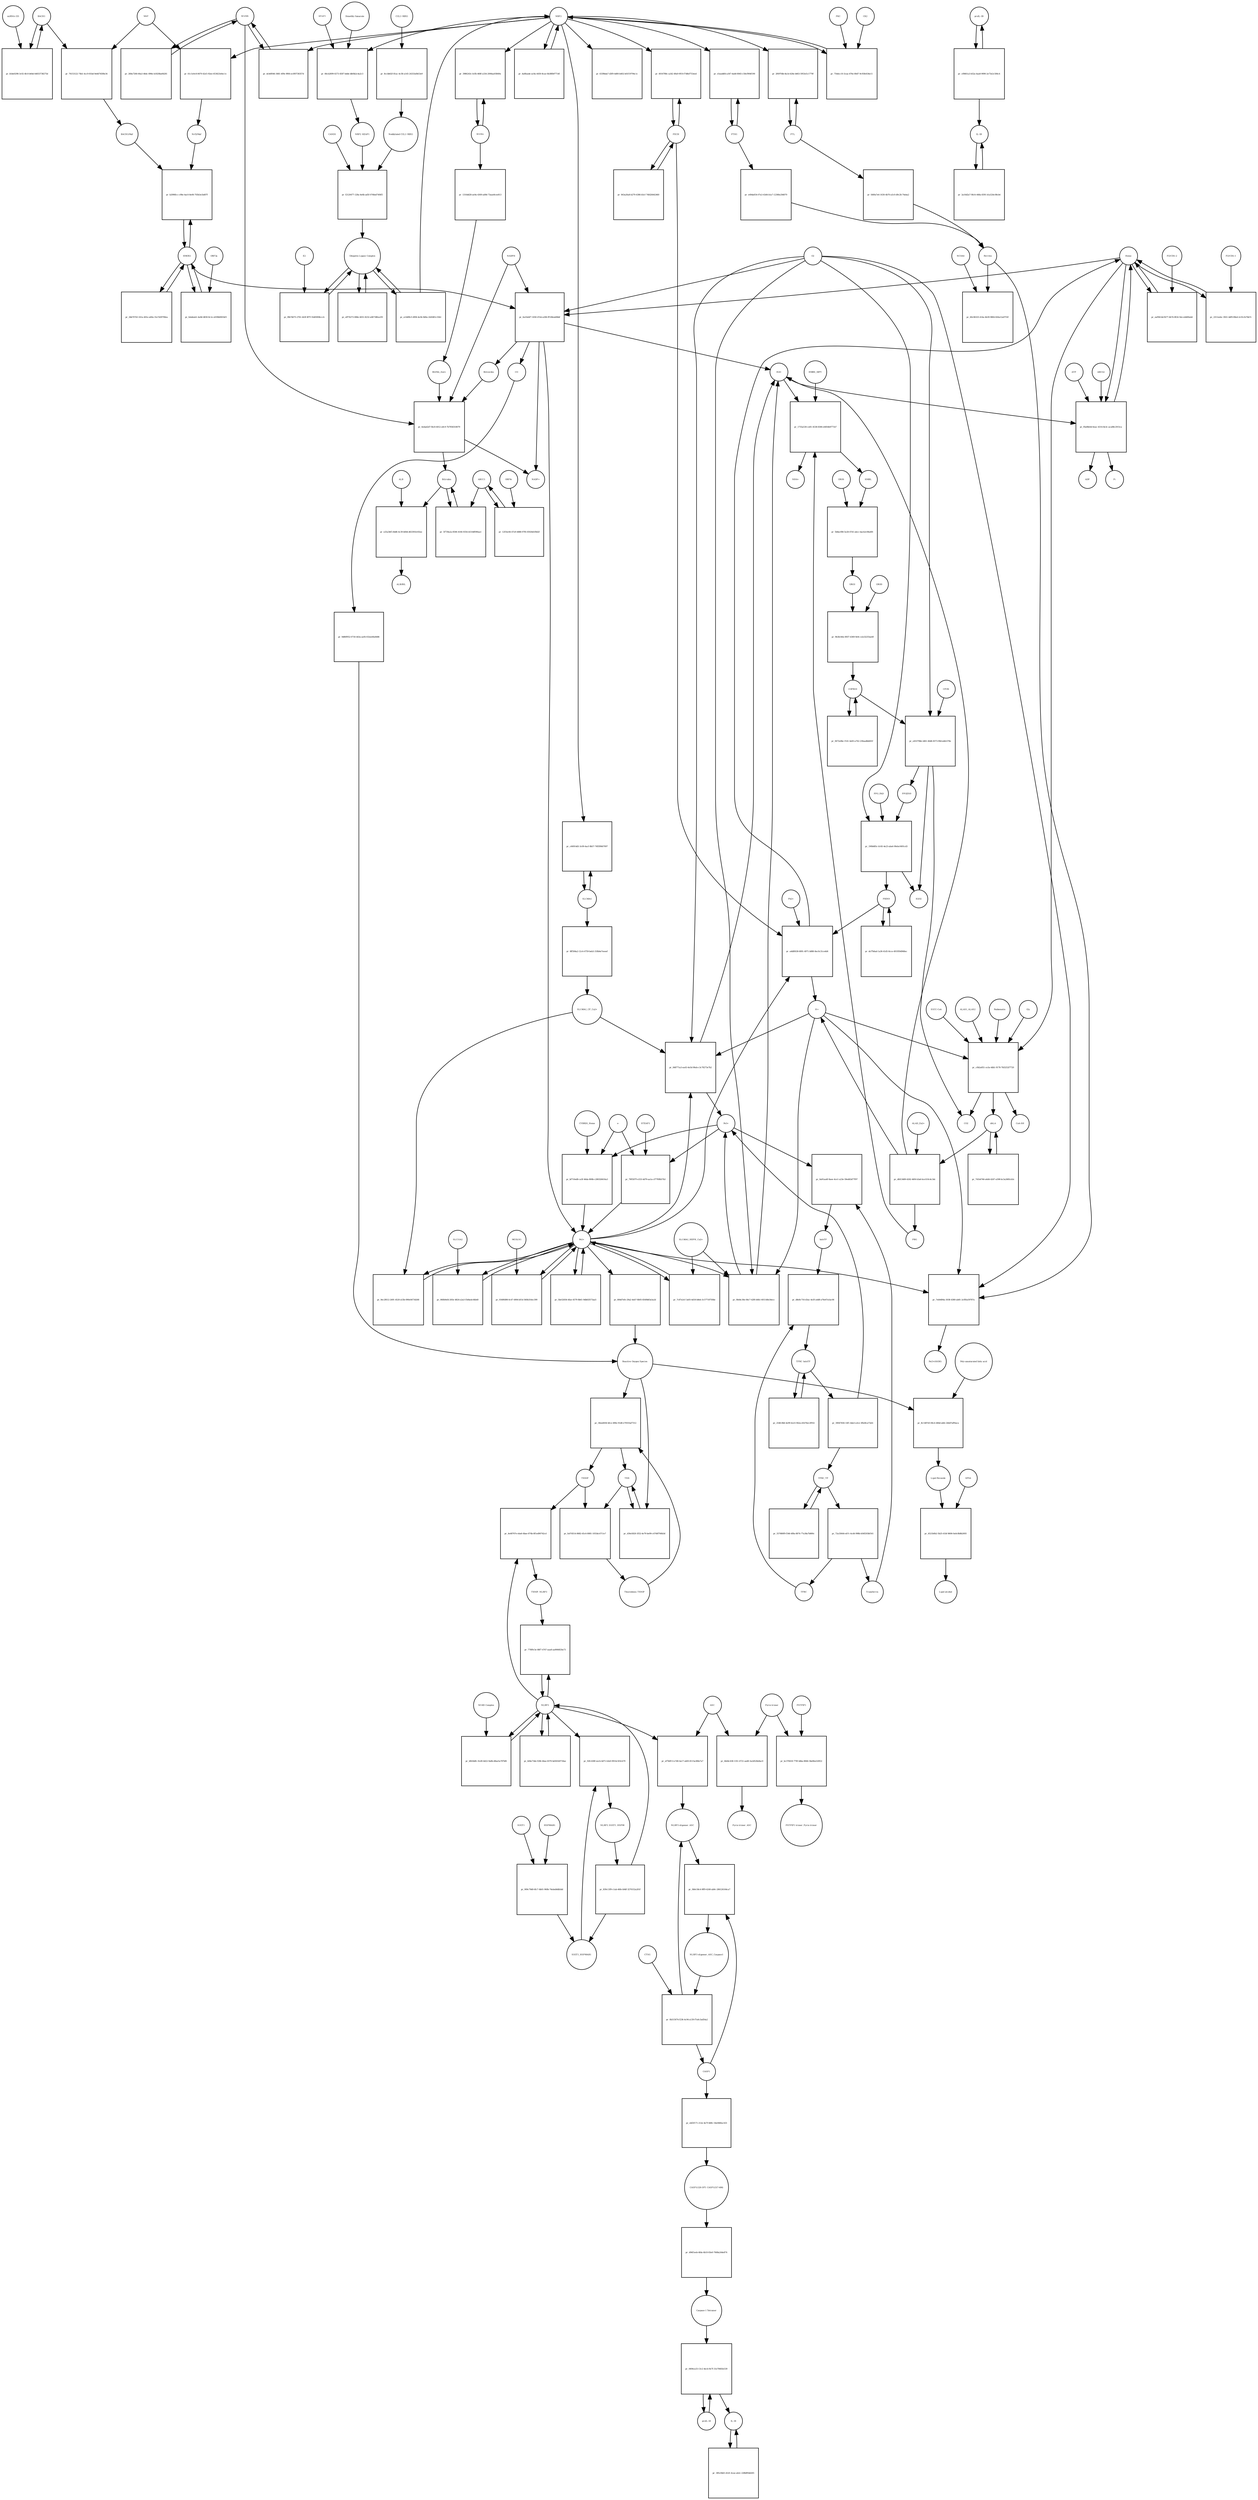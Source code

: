 strict digraph  {
Heme [annotation="urn_miriam_obo.chebi_CHEBI%3A30413", bipartite=0, cls="simple chemical", fontsize=4, label=Heme, shape=circle];
"pr_6a10ebf7-1650-47eb-a206-ff538eab9bbf" [annotation="", bipartite=1, cls=process, fontsize=4, label="pr_6a10ebf7-1650-47eb-a206-ff538eab9bbf", shape=square];
Biliverdin [annotation="urn_miriam_obo.chebi_CHEBI%3A17033", bipartite=0, cls="simple chemical", fontsize=4, label=Biliverdin, shape=circle];
HMOX1 [annotation="", bipartite=0, cls=macromolecule, fontsize=4, label=HMOX1, shape=circle];
O2 [annotation="urn_miriam_obo.chebi_CHEBI%3A15379", bipartite=0, cls="simple chemical", fontsize=4, label=O2, shape=circle];
NADPH [annotation="urn_miriam_obo.chebi_CHEBI%3A16474", bipartite=0, cls="simple chemical", fontsize=4, label=NADPH, shape=circle];
H2O [annotation="urn_miriam_obo.chebi_CHEBI%3A15377", bipartite=0, cls="simple chemical", fontsize=4, label=H2O, shape=circle];
"Fe2+" [annotation="urn_miriam_obo.chebi_CHEBI%3A29033", bipartite=0, cls="simple chemical", fontsize=4, label="Fe2+", shape=circle];
"NADP+" [annotation="urn_miriam_obo.chebi_CHEBI%3A18009", bipartite=0, cls="simple chemical", fontsize=4, label="NADP+", shape=circle];
CO [annotation="urn_miriam_obo.chebi_CHEBI%3A17245", bipartite=0, cls="simple chemical", fontsize=4, label=CO, shape=circle];
"pr_eaf9414d-fb77-4b74-8f24-54cce6d00a4d" [annotation="", bipartite=1, cls=process, fontsize=4, label="pr_eaf9414d-fb77-4b74-8f24-54cce6d00a4d", shape=square];
"FLVCR1-2" [annotation=urn_miriam_uniprot_Q9Y5Y0, bipartite=0, cls=macromolecule, fontsize=4, label="FLVCR1-2", shape=circle];
"pr_6edad2d7-fbc8-4012-a9c9-7b7958318079" [annotation="", bipartite=1, cls=process, fontsize=4, label="pr_6edad2d7-fbc8-4012-a9c9-7b7958318079", shape=square];
Bilirubin [annotation="urn_miriam_obo.chebi_CHEBI%3A16990", bipartite=0, cls="simple chemical", fontsize=4, label=Bilirubin, shape=circle];
BLVRB [annotation=urn_miriam_uniprot_P30043, bipartite=0, cls=macromolecule, fontsize=4, label=BLVRB, shape=circle];
"BLVRA_Zn2+" [annotation="urn_miriam_obo.chebi_CHEBI%3A29805|urn_miriam_uniprot_P53004", bipartite=0, cls=complex, fontsize=4, label="BLVRA_Zn2+", shape=circle];
"pr_5f739a2a-8506-4166-9354-b510df090aa1" [annotation="", bipartite=1, cls=process, fontsize=4, label="pr_5f739a2a-8506-4166-9354-b510df090aa1", shape=square];
ABCC1 [annotation="", bipartite=0, cls=macromolecule, fontsize=4, label=ABCC1, shape=circle];
"pr_e25a3bf5-8dd6-4c39-b60d-d63391b165ee" [annotation="", bipartite=1, cls=process, fontsize=4, label="pr_e25a3bf5-8dd6-4c39-b60d-d63391b165ee", shape=square];
ALB [annotation=urn_miriam_uniprot_P02768, bipartite=0, cls=macromolecule, fontsize=4, label=ALB, shape=circle];
"ALB/BIL" [annotation="urn_miriam_uniprot_P02768|urn_miriam_obo.chebi_CHEBI%3A16990", bipartite=0, cls=complex, fontsize=4, label="ALB/BIL", shape=circle];
NRF2 [annotation="", bipartite=0, cls=macromolecule, fontsize=4, label=NRF2, shape=circle];
"pr_61c1e0c8-8470-42e5-92ee-653623e6ec1c" [annotation="", bipartite=1, cls=process, fontsize=4, label="pr_61c1e0c8-8470-42e5-92ee-653623e6ec1c", shape=square];
MAF [annotation=urn_miriam_uniprot_O75444, bipartite=0, cls=macromolecule, fontsize=4, label=MAF, shape=circle];
"Nrf2/Maf" [annotation="", bipartite=0, cls=complex, fontsize=4, label="Nrf2/Maf", shape=circle];
"pr_76153122-74b1-4cc9-81bd-9e8d745f8e34" [annotation="", bipartite=1, cls=process, fontsize=4, label="pr_76153122-74b1-4cc9-81bd-9e8d745f8e34", shape=square];
BACH1 [annotation=urn_miriam_uniprot_O14867, bipartite=0, cls=macromolecule, fontsize=4, label=BACH1, shape=circle];
"BACH1/Maf" [annotation="", bipartite=0, cls=complex, fontsize=4, label="BACH1/Maf", shape=circle];
"pr_b5de0298-3c02-4fc0-b64d-0d033738275d" [annotation="", bipartite=1, cls=process, fontsize=4, label="pr_b5de0298-3c02-4fc0-b64d-0d033738275d", shape=square];
"miRNA-155" [annotation=urn_miriam_ncbigene_406947, bipartite=0, cls="nucleic acid feature", fontsize=4, label="miRNA-155", shape=circle];
"pr_b2096fcc-c98e-4ac0-8e06-703b3e1bd07f" [annotation="", bipartite=1, cls=process, fontsize=4, label="pr_b2096fcc-c98e-4ac0-8e06-703b3e1bd07f", shape=square];
PRIN9 [annotation="urn_miriam_obo.chebi_CHEBI%3A15430", bipartite=0, cls="simple chemical", fontsize=4, label=PRIN9, shape=circle];
"pr_a4d8f438-6891-4971-b880-8ec0c31ce4d4" [annotation="", bipartite=1, cls=process, fontsize=4, label="pr_a4d8f438-6891-4971-b880-8ec0c31ce4d4", shape=square];
FECH [annotation=urn_miriam_uniprot_P22830, bipartite=0, cls=macromolecule, fontsize=4, label=FECH, shape=circle];
"Pb2+" [annotation="urn_miriam_obo.chebi_CHEBI%3A27889", bipartite=0, cls="simple chemical", fontsize=4, label="Pb2+", shape=circle];
"H+" [annotation="urn_miriam_obo.chebi_CHEBI%3A15378", bipartite=0, cls="simple chemical", fontsize=4, label="H+", shape=circle];
"SUCC-CoA" [annotation="urn_miriam_obo.chebi_CHEBI%3A57292", bipartite=0, cls="simple chemical", fontsize=4, label="SUCC-CoA", shape=circle];
"pr_c0b2a851-ce3a-4db1-9178-7fd3252f7720" [annotation="", bipartite=1, cls=process, fontsize=4, label="pr_c0b2a851-ce3a-4db1-9178-7fd3252f7720", shape=square];
dALA [annotation="urn_miriam_obo.chebi_CHEBI%3A356416", bipartite=0, cls="simple chemical", fontsize=4, label=dALA, shape=circle];
ALAS1_ALAS2 [annotation="urn_miriam_uniprot_P13196|urn_miriam_uniprot_P22557", bipartite=0, cls=complex, fontsize=4, label=ALAS1_ALAS2, shape=circle];
Panhematin [annotation="urn_miriam_obo.chebi_CHEBI%3A50385", bipartite=0, cls="simple chemical", fontsize=4, label=Panhematin, shape=circle];
Gly [annotation="urn_miriam_obo.chebi_CHEBI%3A57305", bipartite=0, cls="simple chemical", fontsize=4, label=Gly, shape=circle];
"CoA-SH" [annotation="urn_miriam_obo.chebi_CHEBI%3A15346", bipartite=0, cls="simple chemical", fontsize=4, label="CoA-SH", shape=circle];
CO2 [annotation="urn_miriam_obo.chebi_CHEBI%3A16526", bipartite=0, cls="simple chemical", fontsize=4, label=CO2, shape=circle];
"pr_66cb2699-0273-4587-bdde-dbf4b2c4a2c3" [annotation="", bipartite=1, cls=process, fontsize=4, label="pr_66cb2699-0273-4587-bdde-dbf4b2c4a2c3", shape=square];
KEAP1 [annotation=urn_miriam_uniprot_Q14145, bipartite=0, cls=macromolecule, fontsize=4, label=KEAP1, shape=circle];
NRF2_KEAP1 [annotation="urn_miriam_uniprot_Q14145|urn_miriam_uniprot_Q16236", bipartite=0, cls=complex, fontsize=4, label=NRF2_KEAP1, shape=circle];
"Dimethly fumarate" [annotation="urn_miriam_obo.chebi_CHEBI%3A76004", bipartite=0, cls="simple chemical", fontsize=4, label="Dimethly fumarate", shape=circle];
"Ubiquitin Ligase Complex" [annotation="urn_miriam_uniprot_Q14145|urn_miriam_uniprot_Q15843|urn_miriam_uniprot_Q13618|urn_miriam_uniprot_P62877|urn_miriam_uniprot_Q16236|urn_miriam_uniprot_P0CG48|urn_miriam_pubmed_19940261|urn_miriam_interpro_IPR000608", bipartite=0, cls=complex, fontsize=4, label="Ubiquitin Ligase Complex", shape=circle];
"pr_eff76273-088e-4031-8232-a06738fea1f0" [annotation="", bipartite=1, cls=process, fontsize=4, label="pr_eff76273-088e-4031-8232-a06738fea1f0", shape=square];
"pr_dfd13489-4262-46f4-b3a6-bce510c4c3dc" [annotation="", bipartite=1, cls=process, fontsize=4, label="pr_dfd13489-4262-46f4-b3a6-bce510c4c3dc", shape=square];
PBG [annotation="urn_miriam_obo.chebi_CHEBI%3A58126", bipartite=0, cls="simple chemical", fontsize=4, label=PBG, shape=circle];
"ALAD_Zn2+" [annotation="urn_miriam_uniprot_P13716|urn_miriam_obo.chebi_CHEBI%3A29105", bipartite=0, cls=complex, fontsize=4, label="ALAD_Zn2+", shape=circle];
"pr_1755a530-ce81-4538-8306-e6854b9771b7" [annotation="", bipartite=1, cls=process, fontsize=4, label="pr_1755a530-ce81-4538-8306-e6854b9771b7", shape=square];
HMBL [annotation="urn_miriam_obo.chebi_CHEBI%3A57845", bipartite=0, cls="simple chemical", fontsize=4, label=HMBL, shape=circle];
HMBS_DIPY [annotation="urn_miriam_obo.chebi_CHEBI%3A36319|urn_miriam_uniprot_P08397", bipartite=0, cls=complex, fontsize=4, label=HMBS_DIPY, shape=circle];
"NH4+" [annotation="urn_miriam_obo.chebi_CHEBI%3A28938", bipartite=0, cls="simple chemical", fontsize=4, label="NH4+", shape=circle];
"pr_5b8acf88-5e28-47d1-abcc-bacb2c08a4f4" [annotation="", bipartite=1, cls=process, fontsize=4, label="pr_5b8acf88-5e28-47d1-abcc-bacb2c08a4f4", shape=square];
URO3 [annotation="urn_miriam_obo.chebi_CHEBI%3A15437", bipartite=0, cls="simple chemical", fontsize=4, label=URO3, shape=circle];
UROS [annotation=urn_miriam_uniprot_P10746, bipartite=0, cls=macromolecule, fontsize=4, label=UROS, shape=circle];
"pr_9b3b146e-8937-4369-9e9c-e2e32255ae6f" [annotation="", bipartite=1, cls=process, fontsize=4, label="pr_9b3b146e-8937-4369-9e9c-e2e32255ae6f", shape=square];
COPRO3 [annotation="urn_miriam_obo.chebi_CHEBI%3A15439", bipartite=0, cls="simple chemical", fontsize=4, label=COPRO3, shape=circle];
UROD [annotation=urn_miriam_uniprot_P06132, bipartite=0, cls=macromolecule, fontsize=4, label=UROD, shape=circle];
"pr_e45379bb-2d61-46d6-8373-f6b1abfe578e" [annotation="", bipartite=1, cls=process, fontsize=4, label="pr_e45379bb-2d61-46d6-8373-f6b1abfe578e", shape=square];
PPGEN9 [annotation="urn_miriam_obo.chebi_CHEBI%3A15435", bipartite=0, cls="simple chemical", fontsize=4, label=PPGEN9, shape=circle];
CPOX [annotation=urn_miriam_uniprot_P36551, bipartite=0, cls=macromolecule, fontsize=4, label=CPOX, shape=circle];
H2O2 [annotation="urn_miriam_obo.chebi_CHEBI%3A16240", bipartite=0, cls="simple chemical", fontsize=4, label=H2O2, shape=circle];
"pr_190b685c-b145-4e23-aba4-90ebc0491cd3" [annotation="", bipartite=1, cls=process, fontsize=4, label="pr_190b685c-b145-4e23-aba4-90ebc0491cd3", shape=square];
PPO_FAD [annotation="urn_miriam_obo.chebi_CHEBI%3A16238|urn_miriam_uniprot_P50336", bipartite=0, cls=complex, fontsize=4, label=PPO_FAD, shape=circle];
"pr_4a8faade-ac8a-4450-8cae-6b38fb97714f" [annotation="", bipartite=1, cls=process, fontsize=4, label="pr_4a8faade-ac8a-4450-8cae-6b38fb97714f", shape=square];
"pr_741b4746-a6d4-4247-a598-bc3a2685cb3c" [annotation="", bipartite=1, cls="uncertain process", fontsize=4, label="pr_741b4746-a6d4-4247-a598-bc3a2685cb3c", shape=square];
"pr_0672e8bc-f141-4e83-a762-230aadbb601f" [annotation="", bipartite=1, cls="uncertain process", fontsize=4, label="pr_0672e8bc-f141-4e83-a762-230aadbb601f", shape=square];
"pr_dcf7b6ad-1a36-41d5-8cce-491959d948ec" [annotation="", bipartite=1, cls="uncertain process", fontsize=4, label="pr_dcf7b6ad-1a36-41d5-8cce-491959d948ec", shape=square];
"Poly-unsaturated fatty acid" [annotation="urn_miriam_obo.chebi_CHEBI%3A26208", bipartite=0, cls="simple chemical", fontsize=4, label="Poly-unsaturated fatty acid", shape=circle];
"pr_8c1487d3-06c4-484d-abfe-2b6d7aff6aca" [annotation="", bipartite=1, cls=process, fontsize=4, label="pr_8c1487d3-06c4-484d-abfe-2b6d7aff6aca", shape=square];
"Lipid Peroxide" [annotation="urn_miriam_obo.chebi_CHEBI%3A61051", bipartite=0, cls="simple chemical", fontsize=4, label="Lipid Peroxide", shape=circle];
"Reactive Oxygen Species" [annotation="urn_miriam_obo.chebi_CHEBI%3A26523", bipartite=0, cls="simple chemical", fontsize=4, label="Reactive Oxygen Species", shape=circle];
"pr_7eb9d94a-3038-4380-ab81-2cf85a59787a" [annotation="", bipartite=1, cls=process, fontsize=4, label="pr_7eb9d94a-3038-4380-ab81-2cf85a59787a", shape=square];
"Fe(3+)O(OH)" [annotation="urn_miriam_obo.chebi_CHEBI%3A78619", bipartite=0, cls="simple chemical", fontsize=4, label="Fe(3+)O(OH)", shape=circle];
Ferritin [annotation=urn_miriam_uniprot_P02794, bipartite=0, cls=complex, fontsize=4, label=Ferritin, shape=circle];
"pr_9ec2f612-2491-4520-a53b-090e04734268" [annotation="", bipartite=1, cls=process, fontsize=4, label="pr_9ec2f612-2491-4520-a53b-090e04734268", shape=square];
"SLC40A1_CP_Cu2+" [annotation="urn_miriam_uniprot_P00450|urn_miriam_uniprot_Q9NP59|urn_miriam_obo.chebi_CHEBI%3A29036", bipartite=0, cls=complex, fontsize=4, label="SLC40A1_CP_Cu2+", shape=circle];
"pr_848771a3-ea43-4e5d-96eb-c3c78273e7b2" [annotation="", bipartite=1, cls=process, fontsize=4, label="pr_848771a3-ea43-4e5d-96eb-c3c78273e7b2", shape=square];
"Fe3+" [annotation="urn_miriam_obo.chebi_CHEBI%3A29034", bipartite=0, cls="simple chemical", fontsize=4, label="Fe3+", shape=circle];
SLC40A1 [annotation=urn_miriam_ncbigene_30061, bipartite=0, cls="nucleic acid feature", fontsize=4, label=SLC40A1, shape=circle];
"pr_c66914d5-3c09-4acf-8b57-76f5f9667097" [annotation="", bipartite=1, cls=process, fontsize=4, label="pr_c66914d5-3c09-4acf-8b57-76f5f9667097", shape=square];
FTH1 [annotation=urn_miriam_ncbigene_2495, bipartite=0, cls="nucleic acid feature", fontsize=4, label=FTH1, shape=circle];
"pr_e5aaddfd-a347-4ab8-8045-c58cf904f190" [annotation="", bipartite=1, cls=process, fontsize=4, label="pr_e5aaddfd-a347-4ab8-8045-c58cf904f190", shape=square];
FTL [annotation=urn_miriam_ncbigene_2512, bipartite=0, cls="nucleic acid feature", fontsize=4, label=FTL, shape=circle];
"pr_2f697fdb-8a1d-426e-b663-5953e5c1770f" [annotation="", bipartite=1, cls=process, fontsize=4, label="pr_2f697fdb-8a1d-426e-b663-5953e5c1770f", shape=square];
"pr_e49da654-07a3-43d4-b1a7-12366e29d070" [annotation="", bipartite=1, cls=process, fontsize=4, label="pr_e49da654-07a3-43d4-b1a7-12366e29d070", shape=square];
"pr_fd49a7e6-1630-4b70-a5c0-d9c2fc74eba2" [annotation="", bipartite=1, cls=process, fontsize=4, label="pr_fd49a7e6-1630-4b70-a5c0-d9c2fc74eba2", shape=square];
"pr_6016788c-a242-49a9-9f10-f7d8ef753eed" [annotation="", bipartite=1, cls=process, fontsize=4, label="pr_6016788c-a242-49a9-9f10-f7d8ef753eed", shape=square];
"pr_843a26a8-b279-4386-b5cf-74fd26442460" [annotation="", bipartite=1, cls=process, fontsize=4, label="pr_843a26a8-b279-4386-b5cf-74fd26442460", shape=square];
"pr_2bb70743-161a-401e-a60a-31e7d29790ea" [annotation="", bipartite=1, cls=process, fontsize=4, label="pr_2bb70743-161a-401e-a60a-31e7d29790ea", shape=square];
BLVRA [annotation=urn_miriam_ncbigene_644, bipartite=0, cls="nucleic acid feature", fontsize=4, label=BLVRA, shape=circle];
"pr_3986243c-b1fb-468f-a334-2006aa93849a" [annotation="", bipartite=1, cls=process, fontsize=4, label="pr_3986243c-b1fb-468f-a334-2006aa93849a", shape=square];
"pr_dcb6f046-3681-4f9e-9f66-ec0f0738357d" [annotation="", bipartite=1, cls=process, fontsize=4, label="pr_dcb6f046-3681-4f9e-9f66-ec0f0738357d", shape=square];
"pr_268a7266-66a3-46dc-896e-b1820ba84281" [annotation="", bipartite=1, cls=process, fontsize=4, label="pr_268a7266-66a3-46dc-896e-b1820ba84281", shape=square];
"pr_1316dd28-ae9a-4369-ad9d-73aae8cee813" [annotation="", bipartite=1, cls=process, fontsize=4, label="pr_1316dd28-ae9a-4369-ad9d-73aae8cee813", shape=square];
"pr_8ff584a2-12c4-4759-beb3-318b4e7eeeef" [annotation="", bipartite=1, cls=process, fontsize=4, label="pr_8ff584a2-12c4-4759-beb3-318b4e7eeeef", shape=square];
"pr_60c06325-414a-4b39-9804-826a12a0755f" [annotation="", bipartite=1, cls=process, fontsize=4, label="pr_60c06325-414a-4b39-9804-826a12a0755f", shape=square];
NCOA4 [annotation=urn_miriam_uniprot_Q13772, bipartite=0, cls=macromolecule, fontsize=4, label=NCOA4, shape=circle];
"pr_bf710ed8-ca5f-46da-800b-c280326616a3" [annotation="", bipartite=1, cls=process, fontsize=4, label="pr_bf710ed8-ca5f-46da-800b-c280326616a3", shape=square];
CYBRD1_Heme [annotation="urn_miriam_uniprot_Q53TN4|urn_miriam_obo.chebi_CHEBI%3A30413", bipartite=0, cls=complex, fontsize=4, label=CYBRD1_Heme, shape=circle];
"e-" [annotation="urn_miriam_obo.chebi_CHEBI%3A10545", bipartite=0, cls="simple chemical", fontsize=4, label="e-", shape=circle];
"pr_060b9efd-265e-4824-a2a3-f3d4a4c64b40" [annotation="", bipartite=1, cls=process, fontsize=4, label="pr_060b9efd-265e-4824-a2a3-f3d4a4c64b40", shape=square];
SLC11A2 [annotation=urn_miriam_uniprot_P49281, bipartite=0, cls=macromolecule, fontsize=4, label=SLC11A2, shape=circle];
"pr_4521b0b2-5b25-41bf-8606-0a0c8b8b2693" [annotation="", bipartite=1, cls=process, fontsize=4, label="pr_4521b0b2-5b25-41bf-8606-0a0c8b8b2693", shape=square];
"Lipid alcohol" [annotation="urn_miriam_obo.chebi_CHEBI%3A24026", bipartite=0, cls="simple chemical", fontsize=4, label="Lipid alcohol", shape=circle];
GPX4 [annotation=urn_miriam_uniprot_P36969, bipartite=0, cls=macromolecule, fontsize=4, label=GPX4, shape=circle];
"pr_fabdeab1-4a9d-4830-8c1e-e039b0001bf3" [annotation="", bipartite=1, cls=process, fontsize=4, label="pr_fabdeab1-4a9d-4830-8c1e-e039b0001bf3", shape=square];
ORF3a [annotation="urn_miriam_uniprot_P0DTC3|urn_miriam_taxonomy_2697049", bipartite=0, cls=macromolecule, fontsize=4, label=ORF3a, shape=circle];
"pr_804d7efe-29a2-4eb7-8b93-8349b83a5a2d" [annotation="", bipartite=1, cls=process, fontsize=4, label="pr_804d7efe-29a2-4eb7-8b93-8349b83a5a2d", shape=square];
"pr_12f1bc66-47e9-4888-97f6-05926d1f8d2f" [annotation="", bipartite=1, cls=process, fontsize=4, label="pr_12f1bc66-47e9-4888-97f6-05926d1f8d2f", shape=square];
ORF9c [annotation=urn_miriam_taxonomy_2697049, bipartite=0, cls=macromolecule, fontsize=4, label=ORF9c, shape=circle];
CUL3_RBX1 [annotation="urn_miriam_uniprot_Q13618|urn_miriam_uniprot_P62877", bipartite=0, cls=complex, fontsize=4, label=CUL3_RBX1, shape=circle];
"pr_8ccbb62f-81ac-4c58-a145-24333a0b53e9" [annotation="", bipartite=1, cls=process, fontsize=4, label="pr_8ccbb62f-81ac-4c58-a145-24333a0b53e9", shape=square];
"Neddylated CUL3_RBX1" [annotation="urn_miriam_uniprot_Q15843|urn_miriam_uniprot_Q13618|urn_miriam_uniprot_P62877", bipartite=0, cls=complex, fontsize=4, label="Neddylated CUL3_RBX1", shape=circle];
"pr_6339bda7-d3f9-4d00-b402-b01f19794c1c" [annotation="", bipartite=1, cls=process, fontsize=4, label="pr_6339bda7-d3f9-4d00-b402-b01f19794c1c", shape=square];
"pr_f2120477-128a-4e6b-ad5f-0748a674f4f5" [annotation="", bipartite=1, cls=process, fontsize=4, label="pr_f2120477-128a-4e6b-ad5f-0748a674f4f5", shape=square];
CAND1 [annotation=urn_miriam_uniprot_Q86VP6, bipartite=0, cls=macromolecule, fontsize=4, label=CAND1, shape=circle];
E2 [annotation=urn_miriam_interpro_IPR000608, bipartite=0, cls=macromolecule, fontsize=4, label=E2, shape=circle];
"pr_f8b74675-2761-443f-8f7f-55d05f08cccb" [annotation="", bipartite=1, cls=process, fontsize=4, label="pr_f8b74675-2761-443f-8f7f-55d05f08cccb", shape=square];
"pr_754dcc10-3caa-476e-80d7-9c93fe634e11" [annotation="", bipartite=1, cls=process, fontsize=4, label="pr_754dcc10-3caa-476e-80d7-9c93fe634e11", shape=square];
PKC [annotation="urn_miriam_pubmed_12198130|urn_miriam_interpro_IPR012233", bipartite=0, cls=macromolecule, fontsize=4, label=PKC, shape=circle];
CK2 [annotation="", bipartite=0, cls=macromolecule, fontsize=4, label=CK2, shape=circle];
"pr_2311eebc-3921-4df9-89ed-2c01cfe7bb7c" [annotation="", bipartite=1, cls=process, fontsize=4, label="pr_2311eebc-3921-4df9-89ed-2c01cfe7bb7c", shape=square];
"FLVCR1-1" [annotation=urn_miriam_uniprot_Q9Y5Y0, bipartite=0, cls=macromolecule, fontsize=4, label="FLVCR1-1", shape=circle];
"pr_f0a88e6d-6eac-4314-8e3c-aca88c2915ca" [annotation="", bipartite=1, cls=process, fontsize=4, label="pr_f0a88e6d-6eac-4314-8e3c-aca88c2915ca", shape=square];
ABCG2 [annotation=urn_miriam_uniprot_Q9UNQ0, bipartite=0, cls="macromolecule multimer", fontsize=4, label=ABCG2, shape=circle];
ATP [annotation="urn_miriam_obo.chebi_CHEBI%3A30616", bipartite=0, cls="simple chemical", fontsize=4, label=ATP, shape=circle];
Pi [annotation="urn_miriam_obo.chebi_CHEBI%3A18367", bipartite=0, cls="simple chemical", fontsize=4, label=Pi, shape=circle];
ADP [annotation="urn_miriam_obo.chebi_CHEBI%3A456216", bipartite=0, cls="simple chemical", fontsize=4, label=ADP, shape=circle];
"pr_7c87a3cf-3a93-4d18-b8eb-3c57718750be" [annotation="", bipartite=1, cls=process, fontsize=4, label="pr_7c87a3cf-3a93-4d18-b8eb-3c57718750be", shape=square];
"SLC40A1_HEPH_Cu2+" [annotation="urn_miriam_uniprot_Q9BQS7|urn_miriam_uniprot_Q9NP59|urn_miriam_obo.chebi_CHEBI%3A28694", bipartite=0, cls=complex, fontsize=4, label="SLC40A1_HEPH_Cu2+", shape=circle];
"pr_9b44c36e-84c7-42f6-b0b1-601148e34ecc" [annotation="", bipartite=1, cls=process, fontsize=4, label="pr_9b44c36e-84c7-42f6-b0b1-601148e34ecc", shape=square];
"pr_0a91aa4f-8aee-4ce1-a23e-59ed63d77f97" [annotation="", bipartite=1, cls=process, fontsize=4, label="pr_0a91aa4f-8aee-4ce1-a23e-59ed63d77f97", shape=square];
Transferrin [annotation=urn_miriam_uniprot_P02787, bipartite=0, cls=macromolecule, fontsize=4, label=Transferrin, shape=circle];
holoTF [annotation="urn_miriam_uniprot_P02787|urn_miriam_obo.chebi_CHEBI%3A29034", bipartite=0, cls=complex, fontsize=4, label=holoTF, shape=circle];
TFRC [annotation=urn_miriam_uniprot_P02786, bipartite=0, cls="macromolecule multimer", fontsize=4, label=TFRC, shape=circle];
"pr_d8e8c716-d3ac-4e3f-a4d8-a76e67a5ac06" [annotation="", bipartite=1, cls=process, fontsize=4, label="pr_d8e8c716-d3ac-4e3f-a4d8-a76e67a5ac06", shape=square];
TFRC_holoTF [annotation="urn_miriam_uniprot_P02787|urn_miriam_obo.chebi_CHEBI%3A29034|urn_miriam_uniprot_P02786", bipartite=0, cls=complex, fontsize=4, label=TFRC_holoTF, shape=circle];
"pr_254fc0b6-4e99-4ce5-942a-d1b76ec2f932" [annotation="", bipartite=1, cls=process, fontsize=4, label="pr_254fc0b6-4e99-4ce5-942a-d1b76ec2f932", shape=square];
"pr_59047456-14f1-4da5-a3ce-3fb28ca73efc" [annotation="", bipartite=1, cls=process, fontsize=4, label="pr_59047456-14f1-4da5-a3ce-3fb28ca73efc", shape=square];
TFRC_TF [annotation="urn_miriam_uniprot_P02787|urn_miriam_uniprot_P02786", bipartite=0, cls=complex, fontsize=4, label=TFRC_TF, shape=circle];
"pr_79f55f7f-e333-4d79-aa1a-cf77f0fb57b3" [annotation="", bipartite=1, cls=process, fontsize=4, label="pr_79f55f7f-e333-4d79-aa1a-cf77f0fb57b3", shape=square];
STEAP3 [annotation=urn_miriam_uniprot_Q658P3, bipartite=0, cls=macromolecule, fontsize=4, label=STEAP3, shape=circle];
"pr_9349fd98-0c47-4904-bf1d-560b316ec399" [annotation="", bipartite=1, cls=process, fontsize=4, label="pr_9349fd98-0c47-4904-bf1d-560b316ec399", shape=square];
MCOLN1 [annotation=urn_miriam_uniprot_Q9GZU1, bipartite=0, cls=macromolecule, fontsize=4, label=MCOLN1, shape=circle];
"pr_5be52656-4fae-4579-8b61-9dbfd3573aa5" [annotation="", bipartite=1, cls=process, fontsize=4, label="pr_5be52656-4fae-4579-8b61-9dbfd3573aa5", shape=square];
"pr_557680f9-f346-4f8a-8874-77a38a7b800c" [annotation="", bipartite=1, cls=process, fontsize=4, label="pr_557680f9-f346-4f8a-8874-77a38a7b800c", shape=square];
"pr_72a33644-eb7c-4cd4-998b-b56f203bf161" [annotation="", bipartite=1, cls=process, fontsize=4, label="pr_72a33644-eb7c-4cd4-998b-b56f203bf161", shape=square];
"pr_a144f8c5-6f06-4e3b-9d0a-242fd01c53b1" [annotation="", bipartite=1, cls=process, fontsize=4, label="pr_a144f8c5-6f06-4e3b-9d0a-242fd01c53b1", shape=square];
Thioredoxin_TXNIP [annotation="urn_miriam_uniprot_P10599|urn_miriam_uniprot_Q9H3M7", bipartite=0, cls=complex, fontsize=4, label=Thioredoxin_TXNIP, shape=circle];
"pr_36ea6656-bfce-490e-91d6-e70555af7312" [annotation="", bipartite=1, cls=process, fontsize=4, label="pr_36ea6656-bfce-490e-91d6-e70555af7312", shape=square];
TXNIP [annotation=urn_miriam_uniprot_Q9H3M7, bipartite=0, cls=macromolecule, fontsize=4, label=TXNIP, shape=circle];
TXN [annotation=urn_miriam_uniprot_P10599, bipartite=0, cls=macromolecule, fontsize=4, label=TXN, shape=circle];
NLRP3 [annotation=urn_miriam_uniprot_Q96P20, bipartite=0, cls=macromolecule, fontsize=4, label=NLRP3, shape=circle];
"pr_bfb56dfc-9cd9-4d22-9a8b-d8ae5a787bf6" [annotation="", bipartite=1, cls=process, fontsize=4, label="pr_bfb56dfc-9cd9-4d22-9a8b-d8ae5a787bf6", shape=square];
"Nf-KB Complex" [annotation="urn_miriam_uniprot_P19838|urn_miriam_uniprot_Q04206|urn_miriam_uniprot_Q00653", bipartite=0, cls=complex, fontsize=4, label="Nf-KB Complex", shape=circle];
"pr_b04e73de-f284-44ae-8370-bd361b9718ae" [annotation="", bipartite=1, cls=process, fontsize=4, label="pr_b04e73de-f284-44ae-8370-bd361b9718ae", shape=square];
"pr_d36e5820-3f32-4e79-be99-c4740f766b3d" [annotation="", bipartite=1, cls=process, fontsize=4, label="pr_d36e5820-3f32-4e79-be99-c4740f766b3d", shape=square];
"pr_fa07d514-8682-45c6-8081-1055dc4711e7" [annotation="", bipartite=1, cls=process, fontsize=4, label="pr_fa07d514-8682-45c6-8081-1055dc4711e7", shape=square];
HSP90AB1 [annotation=urn_miriam_uniprot_P08238, bipartite=0, cls=macromolecule, fontsize=4, label=HSP90AB1, shape=circle];
"pr_909c79d0-6fc7-4b01-960b-74ebeb8db5dd" [annotation="", bipartite=1, cls=process, fontsize=4, label="pr_909c79d0-6fc7-4b01-960b-74ebeb8db5dd", shape=square];
SUGT1 [annotation=urn_miriam_uniprot_Q9Y2Z0, bipartite=0, cls=macromolecule, fontsize=4, label=SUGT1, shape=circle];
SUGT1_HSP90AB1 [annotation="urn_miriam_uniprot_P08238|urn_miriam_uniprot_Q9Y2Z0", bipartite=0, cls=complex, fontsize=4, label=SUGT1_HSP90AB1, shape=circle];
"pr_92fc438f-eecb-4d71-b3e0-9914c503cb79" [annotation="", bipartite=1, cls=process, fontsize=4, label="pr_92fc438f-eecb-4d71-b3e0-9914c503cb79", shape=square];
NLRP3_SUGT1_HSP90 [annotation="urn_miriam_uniprot_P08238|urn_miriam_uniprot_Q96P20|urn_miriam_uniprot_Q9Y2Z0", bipartite=0, cls=complex, fontsize=4, label=NLRP3_SUGT1_HSP90, shape=circle];
"pr_4e48767e-eba6-4bae-874b-8f1ed90742cd" [annotation="", bipartite=1, cls=process, fontsize=4, label="pr_4e48767e-eba6-4bae-874b-8f1ed90742cd", shape=square];
TXNIP_NLRP3 [annotation="urn_miriam_uniprot_Q9H3M7|urn_miriam_uniprot_Q96P20", bipartite=0, cls=complex, fontsize=4, label=TXNIP_NLRP3, shape=circle];
"pr_ef7b0f13-e7d0-4a17-ab93-8115a380e7a7" [annotation="", bipartite=1, cls=process, fontsize=4, label="pr_ef7b0f13-e7d0-4a17-ab93-8115a380e7a7", shape=square];
ASC [annotation=urn_miriam_uniprot_Q9ULZ3, bipartite=0, cls=macromolecule, fontsize=4, label=ASC, shape=circle];
"NLRP3 oligomer_ASC" [annotation="urn_miriam_uniprot_Q9ULZ3|urn_miriam_obo.chebi_CHEBI%3A36080", bipartite=0, cls=complex, fontsize=4, label="NLRP3 oligomer_ASC", shape=circle];
"pr_0b0c58c4-9ff9-4240-ab9c-286126164ca7" [annotation="", bipartite=1, cls=process, fontsize=4, label="pr_0b0c58c4-9ff9-4240-ab9c-286126164ca7", shape=square];
CASP1 [annotation=urn_miriam_uniprot_P29466, bipartite=0, cls=macromolecule, fontsize=4, label=CASP1, shape=circle];
"NLRP3 oligomer_ASC_Caspase1" [annotation="urn_miriam_uniprot_P29466|urn_miriam_uniprot_Q9ULZ3", bipartite=0, cls=complex, fontsize=4, label="NLRP3 oligomer_ASC_Caspase1", shape=circle];
"pr_4b44c438-1351-4721-aed0-3a2d528e8ac0" [annotation="", bipartite=1, cls=process, fontsize=4, label="pr_4b44c438-1351-4721-aed0-3a2d528e8ac0", shape=square];
"Pyrin trimer" [annotation=urn_miriam_uniprot_O15553, bipartite=0, cls=complex, fontsize=4, label="Pyrin trimer", shape=circle];
"Pyrin trimer_ASC" [annotation="urn_miriam_uniprot_O15553|urn_miriam_uniprot_Q9ULZ3", bipartite=0, cls=complex, fontsize=4, label="Pyrin trimer_ASC", shape=circle];
"pr_bc378418-779f-4dba-8846-3be86a520f22" [annotation="", bipartite=1, cls=process, fontsize=4, label="pr_bc378418-779f-4dba-8846-3be86a520f22", shape=square];
PSTPIP1 [annotation=urn_miriam_uniprot_O43586, bipartite=0, cls="macromolecule multimer", fontsize=4, label=PSTPIP1, shape=circle];
"PSTPIP1 trimer_Pyrin trimer" [annotation="urn_miriam_uniprot_O15553|urn_miriam_uniprot_O43586", bipartite=0, cls=complex, fontsize=4, label="PSTPIP1 trimer_Pyrin trimer", shape=circle];
"pr_0b315674-f236-4c94-a139-f7a0c3ad54a2" [annotation="", bipartite=1, cls=process, fontsize=4, label="pr_0b315674-f236-4c94-a139-f7a0c3ad54a2", shape=square];
CTSG [annotation=urn_miriam_uniprot_P08311, bipartite=0, cls=macromolecule, fontsize=4, label=CTSG, shape=circle];
"pr_ebf2f171-212e-4e7f-8d9c-54e046fac433" [annotation="", bipartite=1, cls=process, fontsize=4, label="pr_ebf2f171-212e-4e7f-8d9c-54e046fac433", shape=square];
"CASP1(120-197)_CASP1(317-404)" [annotation=urn_miriam_uniprot_P29466, bipartite=0, cls=complex, fontsize=4, label="CASP1(120-197)_CASP1(317-404)", shape=circle];
"pr_d94f1eeb-4fda-4b10-83e0-7668a244e874" [annotation="", bipartite=1, cls=process, fontsize=4, label="pr_d94f1eeb-4fda-4b10-83e0-7668a244e874", shape=square];
"Caspase-1 Tetramer" [annotation=urn_miriam_uniprot_P29466, bipartite=0, cls="complex multimer", fontsize=4, label="Caspase-1 Tetramer", shape=circle];
"proIL-1B" [annotation=urn_miriam_uniprot_P01584, bipartite=0, cls=macromolecule, fontsize=4, label="proIL-1B", shape=circle];
"pr_cf8661a3-b52a-4aa8-9090-2e73e2c506c4" [annotation="", bipartite=1, cls=process, fontsize=4, label="pr_cf8661a3-b52a-4aa8-9090-2e73e2c506c4", shape=square];
"IL-1B" [annotation=urn_miriam_uniprot_P01584, bipartite=0, cls=macromolecule, fontsize=4, label="IL-1B", shape=circle];
"pr_2a16d2a7-9b14-448a-8391-b1a524c08cb4" [annotation="", bipartite=1, cls="omitted process", fontsize=4, label="pr_2a16d2a7-9b14-448a-8391-b1a524c08cb4", shape=square];
"pr_778f9c5e-88f7-4747-aaa8-aa9066f20a73" [annotation="", bipartite=1, cls=process, fontsize=4, label="pr_778f9c5e-88f7-4747-aaa8-aa9066f20a73", shape=square];
"proIL-18" [annotation=urn_miriam_uniprot_Q14116, bipartite=0, cls=macromolecule, fontsize=4, label="proIL-18", shape=circle];
"pr_0494ca33-13c2-4ecb-9e7f-31e70683e539" [annotation="", bipartite=1, cls=process, fontsize=4, label="pr_0494ca33-13c2-4ecb-9e7f-31e70683e539", shape=square];
"IL-18" [annotation=urn_miriam_uniprot_Q14116, bipartite=0, cls=macromolecule, fontsize=4, label="IL-18", shape=circle];
"pr_385c84d1-d1d1-4cae-ab2c-228bff64d265" [annotation="", bipartite=1, cls="omitted process", fontsize=4, label="pr_385c84d1-d1d1-4cae-ab2c-228bff64d265", shape=square];
"pr_9d80f952-0718-443a-aef4-032ee6fa8486" [annotation="", bipartite=1, cls=process, fontsize=4, label="pr_9d80f952-0718-443a-aef4-032ee6fa8486", shape=square];
"pr_839c13f9-c1ab-46fe-b9df-3270152a201f" [annotation="", bipartite=1, cls=process, fontsize=4, label="pr_839c13f9-c1ab-46fe-b9df-3270152a201f", shape=square];
Heme -> "pr_6a10ebf7-1650-47eb-a206-ff538eab9bbf"  [annotation="", interaction_type=consumption];
Heme -> "pr_eaf9414d-fb77-4b74-8f24-54cce6d00a4d"  [annotation="", interaction_type=consumption];
Heme -> "pr_c0b2a851-ce3a-4db1-9178-7fd3252f7720"  [annotation=urn_miriam_pubmed_25446301, interaction_type=inhibition];
Heme -> "pr_2311eebc-3921-4df9-89ed-2c01cfe7bb7c"  [annotation="", interaction_type=consumption];
Heme -> "pr_f0a88e6d-6eac-4314-8e3c-aca88c2915ca"  [annotation="", interaction_type=consumption];
"pr_6a10ebf7-1650-47eb-a206-ff538eab9bbf" -> Biliverdin  [annotation="", interaction_type=production];
"pr_6a10ebf7-1650-47eb-a206-ff538eab9bbf" -> H2O  [annotation="", interaction_type=production];
"pr_6a10ebf7-1650-47eb-a206-ff538eab9bbf" -> "Fe2+"  [annotation="", interaction_type=production];
"pr_6a10ebf7-1650-47eb-a206-ff538eab9bbf" -> "NADP+"  [annotation="", interaction_type=production];
"pr_6a10ebf7-1650-47eb-a206-ff538eab9bbf" -> CO  [annotation="", interaction_type=production];
Biliverdin -> "pr_6edad2d7-fbc8-4012-a9c9-7b7958318079"  [annotation="", interaction_type=consumption];
HMOX1 -> "pr_6a10ebf7-1650-47eb-a206-ff538eab9bbf"  [annotation="", interaction_type=catalysis];
HMOX1 -> "pr_b2096fcc-c98e-4ac0-8e06-703b3e1bd07f"  [annotation="", interaction_type=consumption];
HMOX1 -> "pr_2bb70743-161a-401e-a60a-31e7d29790ea"  [annotation="", interaction_type=consumption];
HMOX1 -> "pr_fabdeab1-4a9d-4830-8c1e-e039b0001bf3"  [annotation="", interaction_type=consumption];
O2 -> "pr_6a10ebf7-1650-47eb-a206-ff538eab9bbf"  [annotation="", interaction_type=consumption];
O2 -> "pr_e45379bb-2d61-46d6-8373-f6b1abfe578e"  [annotation="", interaction_type=consumption];
O2 -> "pr_190b685c-b145-4e23-aba4-90ebc0491cd3"  [annotation="", interaction_type=consumption];
O2 -> "pr_7eb9d94a-3038-4380-ab81-2cf85a59787a"  [annotation="", interaction_type=consumption];
O2 -> "pr_848771a3-ea43-4e5d-96eb-c3c78273e7b2"  [annotation="", interaction_type=consumption];
O2 -> "pr_9b44c36e-84c7-42f6-b0b1-601148e34ecc"  [annotation="", interaction_type=consumption];
NADPH -> "pr_6a10ebf7-1650-47eb-a206-ff538eab9bbf"  [annotation="", interaction_type=consumption];
NADPH -> "pr_6edad2d7-fbc8-4012-a9c9-7b7958318079"  [annotation="", interaction_type=consumption];
H2O -> "pr_1755a530-ce81-4538-8306-e6854b9771b7"  [annotation="", interaction_type=consumption];
H2O -> "pr_f0a88e6d-6eac-4314-8e3c-aca88c2915ca"  [annotation="", interaction_type=consumption];
"Fe2+" -> "pr_a4d8f438-6891-4971-b880-8ec0c31ce4d4"  [annotation="", interaction_type=consumption];
"Fe2+" -> "pr_7eb9d94a-3038-4380-ab81-2cf85a59787a"  [annotation="", interaction_type=consumption];
"Fe2+" -> "pr_9ec2f612-2491-4520-a53b-090e04734268"  [annotation="", interaction_type=consumption];
"Fe2+" -> "pr_848771a3-ea43-4e5d-96eb-c3c78273e7b2"  [annotation="", interaction_type=consumption];
"Fe2+" -> "pr_060b9efd-265e-4824-a2a3-f3d4a4c64b40"  [annotation="", interaction_type=consumption];
"Fe2+" -> "pr_804d7efe-29a2-4eb7-8b93-8349b83a5a2d"  [annotation="urn_miriam_pubmed_26794443|urn_miriam_pubmed_30692038", interaction_type=catalysis];
"Fe2+" -> "pr_7c87a3cf-3a93-4d18-b8eb-3c57718750be"  [annotation="", interaction_type=consumption];
"Fe2+" -> "pr_9b44c36e-84c7-42f6-b0b1-601148e34ecc"  [annotation="", interaction_type=consumption];
"Fe2+" -> "pr_9349fd98-0c47-4904-bf1d-560b316ec399"  [annotation="", interaction_type=consumption];
"Fe2+" -> "pr_5be52656-4fae-4579-8b61-9dbfd3573aa5"  [annotation="", interaction_type=consumption];
CO -> "pr_9d80f952-0718-443a-aef4-032ee6fa8486"  [annotation="urn_miriam_pubmed_28356568|urn_miriam_pubmed_25770182", interaction_type=inhibition];
"pr_eaf9414d-fb77-4b74-8f24-54cce6d00a4d" -> Heme  [annotation="", interaction_type=production];
"FLVCR1-2" -> "pr_eaf9414d-fb77-4b74-8f24-54cce6d00a4d"  [annotation="", interaction_type=catalysis];
"pr_6edad2d7-fbc8-4012-a9c9-7b7958318079" -> Bilirubin  [annotation="", interaction_type=production];
"pr_6edad2d7-fbc8-4012-a9c9-7b7958318079" -> "NADP+"  [annotation="", interaction_type=production];
Bilirubin -> "pr_5f739a2a-8506-4166-9354-b510df090aa1"  [annotation="", interaction_type=consumption];
Bilirubin -> "pr_e25a3bf5-8dd6-4c39-b60d-d63391b165ee"  [annotation="", interaction_type=consumption];
BLVRB -> "pr_6edad2d7-fbc8-4012-a9c9-7b7958318079"  [annotation="", interaction_type=catalysis];
BLVRB -> "pr_dcb6f046-3681-4f9e-9f66-ec0f0738357d"  [annotation="", interaction_type=consumption];
BLVRB -> "pr_268a7266-66a3-46dc-896e-b1820ba84281"  [annotation="", interaction_type=consumption];
"BLVRA_Zn2+" -> "pr_6edad2d7-fbc8-4012-a9c9-7b7958318079"  [annotation="", interaction_type=catalysis];
"pr_5f739a2a-8506-4166-9354-b510df090aa1" -> Bilirubin  [annotation="", interaction_type=production];
ABCC1 -> "pr_5f739a2a-8506-4166-9354-b510df090aa1"  [annotation="", interaction_type=catalysis];
ABCC1 -> "pr_12f1bc66-47e9-4888-97f6-05926d1f8d2f"  [annotation="", interaction_type=consumption];
"pr_e25a3bf5-8dd6-4c39-b60d-d63391b165ee" -> "ALB/BIL"  [annotation="", interaction_type=production];
ALB -> "pr_e25a3bf5-8dd6-4c39-b60d-d63391b165ee"  [annotation="", interaction_type=consumption];
NRF2 -> "pr_61c1e0c8-8470-42e5-92ee-653623e6ec1c"  [annotation="", interaction_type=consumption];
NRF2 -> "pr_66cb2699-0273-4587-bdde-dbf4b2c4a2c3"  [annotation="", interaction_type=consumption];
NRF2 -> "pr_4a8faade-ac8a-4450-8cae-6b38fb97714f"  [annotation="", interaction_type=consumption];
NRF2 -> "pr_c66914d5-3c09-4acf-8b57-76f5f9667097"  [annotation=urn_miriam_pubmed_30692038, interaction_type=catalysis];
NRF2 -> "pr_e5aaddfd-a347-4ab8-8045-c58cf904f190"  [annotation=urn_miriam_pubmed_30692038, interaction_type=catalysis];
NRF2 -> "pr_2f697fdb-8a1d-426e-b663-5953e5c1770f"  [annotation=urn_miriam_pubmed_30692038, interaction_type=catalysis];
NRF2 -> "pr_6016788c-a242-49a9-9f10-f7d8ef753eed"  [annotation="urn_miriam_pubmed_30692038|urn_miriam_pubmed_23766848", interaction_type=catalysis];
NRF2 -> "pr_3986243c-b1fb-468f-a334-2006aa93849a"  [annotation=urn_miriam_pubmed_30692038, interaction_type=catalysis];
NRF2 -> "pr_dcb6f046-3681-4f9e-9f66-ec0f0738357d"  [annotation=urn_miriam_pubmed_30692038, interaction_type=catalysis];
NRF2 -> "pr_6339bda7-d3f9-4d00-b402-b01f19794c1c"  [annotation="", interaction_type=consumption];
NRF2 -> "pr_754dcc10-3caa-476e-80d7-9c93fe634e11"  [annotation="", interaction_type=consumption];
"pr_61c1e0c8-8470-42e5-92ee-653623e6ec1c" -> "Nrf2/Maf"  [annotation="", interaction_type=production];
MAF -> "pr_61c1e0c8-8470-42e5-92ee-653623e6ec1c"  [annotation="", interaction_type=consumption];
MAF -> "pr_76153122-74b1-4cc9-81bd-9e8d745f8e34"  [annotation="", interaction_type=consumption];
"Nrf2/Maf" -> "pr_b2096fcc-c98e-4ac0-8e06-703b3e1bd07f"  [annotation="urn_miriam_pubmed_10473555|urn_miriam_pubmed_31827672|urn_miriam_pubmed_30692038|urn_miriam_pubmed_29717933", interaction_type=catalysis];
"pr_76153122-74b1-4cc9-81bd-9e8d745f8e34" -> "BACH1/Maf"  [annotation="", interaction_type=production];
BACH1 -> "pr_76153122-74b1-4cc9-81bd-9e8d745f8e34"  [annotation="", interaction_type=consumption];
BACH1 -> "pr_b5de0298-3c02-4fc0-b64d-0d033738275d"  [annotation="", interaction_type=consumption];
"BACH1/Maf" -> "pr_b2096fcc-c98e-4ac0-8e06-703b3e1bd07f"  [annotation="urn_miriam_pubmed_10473555|urn_miriam_pubmed_31827672|urn_miriam_pubmed_30692038|urn_miriam_pubmed_29717933", interaction_type=inhibition];
"pr_b5de0298-3c02-4fc0-b64d-0d033738275d" -> BACH1  [annotation="", interaction_type=production];
"miRNA-155" -> "pr_b5de0298-3c02-4fc0-b64d-0d033738275d"  [annotation="urn_miriam_pubmed_28082120|urn_miriam_pubmed_21982894", interaction_type=inhibition];
"pr_b2096fcc-c98e-4ac0-8e06-703b3e1bd07f" -> HMOX1  [annotation="", interaction_type=production];
PRIN9 -> "pr_a4d8f438-6891-4971-b880-8ec0c31ce4d4"  [annotation="", interaction_type=consumption];
PRIN9 -> "pr_dcf7b6ad-1a36-41d5-8cce-491959d948ec"  [annotation="", interaction_type=consumption];
"pr_a4d8f438-6891-4971-b880-8ec0c31ce4d4" -> Heme  [annotation="", interaction_type=production];
"pr_a4d8f438-6891-4971-b880-8ec0c31ce4d4" -> "H+"  [annotation="", interaction_type=production];
FECH -> "pr_a4d8f438-6891-4971-b880-8ec0c31ce4d4"  [annotation="", interaction_type=catalysis];
FECH -> "pr_6016788c-a242-49a9-9f10-f7d8ef753eed"  [annotation="", interaction_type=consumption];
FECH -> "pr_843a26a8-b279-4386-b5cf-74fd26442460"  [annotation="", interaction_type=consumption];
"Pb2+" -> "pr_a4d8f438-6891-4971-b880-8ec0c31ce4d4"  [annotation="", interaction_type=inhibition];
"H+" -> "pr_c0b2a851-ce3a-4db1-9178-7fd3252f7720"  [annotation="", interaction_type=consumption];
"H+" -> "pr_7eb9d94a-3038-4380-ab81-2cf85a59787a"  [annotation="", interaction_type=consumption];
"H+" -> "pr_848771a3-ea43-4e5d-96eb-c3c78273e7b2"  [annotation="", interaction_type=consumption];
"H+" -> "pr_9b44c36e-84c7-42f6-b0b1-601148e34ecc"  [annotation="", interaction_type=consumption];
"SUCC-CoA" -> "pr_c0b2a851-ce3a-4db1-9178-7fd3252f7720"  [annotation="", interaction_type=consumption];
"pr_c0b2a851-ce3a-4db1-9178-7fd3252f7720" -> dALA  [annotation="", interaction_type=production];
"pr_c0b2a851-ce3a-4db1-9178-7fd3252f7720" -> "CoA-SH"  [annotation="", interaction_type=production];
"pr_c0b2a851-ce3a-4db1-9178-7fd3252f7720" -> CO2  [annotation="", interaction_type=production];
dALA -> "pr_dfd13489-4262-46f4-b3a6-bce510c4c3dc"  [annotation="", interaction_type=consumption];
dALA -> "pr_741b4746-a6d4-4247-a598-bc3a2685cb3c"  [annotation="", interaction_type=consumption];
ALAS1_ALAS2 -> "pr_c0b2a851-ce3a-4db1-9178-7fd3252f7720"  [annotation=urn_miriam_pubmed_25446301, interaction_type=catalysis];
Panhematin -> "pr_c0b2a851-ce3a-4db1-9178-7fd3252f7720"  [annotation=urn_miriam_pubmed_25446301, interaction_type=inhibition];
Gly -> "pr_c0b2a851-ce3a-4db1-9178-7fd3252f7720"  [annotation="", interaction_type=consumption];
"pr_66cb2699-0273-4587-bdde-dbf4b2c4a2c3" -> NRF2_KEAP1  [annotation="", interaction_type=production];
KEAP1 -> "pr_66cb2699-0273-4587-bdde-dbf4b2c4a2c3"  [annotation="", interaction_type=consumption];
NRF2_KEAP1 -> "pr_f2120477-128a-4e6b-ad5f-0748a674f4f5"  [annotation="", interaction_type=consumption];
"Dimethly fumarate" -> "pr_66cb2699-0273-4587-bdde-dbf4b2c4a2c3"  [annotation="urn_miriam_pubmed_15282312|urn_miriam_pubmed_20486766|urn_miriam_pubmed_31692987|urn_miriam_pubmed_15572695|urn_miriam_pubmed_32132672", interaction_type=inhibition];
"Ubiquitin Ligase Complex" -> "pr_eff76273-088e-4031-8232-a06738fea1f0"  [annotation="", interaction_type=consumption];
"Ubiquitin Ligase Complex" -> "pr_f8b74675-2761-443f-8f7f-55d05f08cccb"  [annotation="", interaction_type=consumption];
"Ubiquitin Ligase Complex" -> "pr_a144f8c5-6f06-4e3b-9d0a-242fd01c53b1"  [annotation="", interaction_type=consumption];
"pr_eff76273-088e-4031-8232-a06738fea1f0" -> "Ubiquitin Ligase Complex"  [annotation="", interaction_type=production];
"pr_dfd13489-4262-46f4-b3a6-bce510c4c3dc" -> PBG  [annotation="", interaction_type=production];
"pr_dfd13489-4262-46f4-b3a6-bce510c4c3dc" -> "H+"  [annotation="", interaction_type=production];
"pr_dfd13489-4262-46f4-b3a6-bce510c4c3dc" -> H2O  [annotation="", interaction_type=production];
PBG -> "pr_1755a530-ce81-4538-8306-e6854b9771b7"  [annotation="", interaction_type=consumption];
"ALAD_Zn2+" -> "pr_dfd13489-4262-46f4-b3a6-bce510c4c3dc"  [annotation="", interaction_type=catalysis];
"pr_1755a530-ce81-4538-8306-e6854b9771b7" -> HMBL  [annotation="", interaction_type=production];
"pr_1755a530-ce81-4538-8306-e6854b9771b7" -> "NH4+"  [annotation="", interaction_type=production];
HMBL -> "pr_5b8acf88-5e28-47d1-abcc-bacb2c08a4f4"  [annotation="", interaction_type=consumption];
HMBS_DIPY -> "pr_1755a530-ce81-4538-8306-e6854b9771b7"  [annotation="", interaction_type=catalysis];
"pr_5b8acf88-5e28-47d1-abcc-bacb2c08a4f4" -> URO3  [annotation="", interaction_type=production];
URO3 -> "pr_9b3b146e-8937-4369-9e9c-e2e32255ae6f"  [annotation="", interaction_type=consumption];
UROS -> "pr_5b8acf88-5e28-47d1-abcc-bacb2c08a4f4"  [annotation="", interaction_type=catalysis];
"pr_9b3b146e-8937-4369-9e9c-e2e32255ae6f" -> COPRO3  [annotation="", interaction_type=production];
COPRO3 -> "pr_e45379bb-2d61-46d6-8373-f6b1abfe578e"  [annotation="", interaction_type=consumption];
COPRO3 -> "pr_0672e8bc-f141-4e83-a762-230aadbb601f"  [annotation="", interaction_type=consumption];
UROD -> "pr_9b3b146e-8937-4369-9e9c-e2e32255ae6f"  [annotation="", interaction_type=catalysis];
"pr_e45379bb-2d61-46d6-8373-f6b1abfe578e" -> PPGEN9  [annotation="", interaction_type=production];
"pr_e45379bb-2d61-46d6-8373-f6b1abfe578e" -> CO2  [annotation="", interaction_type=production];
"pr_e45379bb-2d61-46d6-8373-f6b1abfe578e" -> H2O2  [annotation="", interaction_type=production];
PPGEN9 -> "pr_190b685c-b145-4e23-aba4-90ebc0491cd3"  [annotation="", interaction_type=consumption];
CPOX -> "pr_e45379bb-2d61-46d6-8373-f6b1abfe578e"  [annotation="", interaction_type=catalysis];
"pr_190b685c-b145-4e23-aba4-90ebc0491cd3" -> PRIN9  [annotation="", interaction_type=production];
"pr_190b685c-b145-4e23-aba4-90ebc0491cd3" -> H2O2  [annotation="", interaction_type=production];
PPO_FAD -> "pr_190b685c-b145-4e23-aba4-90ebc0491cd3"  [annotation="", interaction_type=catalysis];
"pr_4a8faade-ac8a-4450-8cae-6b38fb97714f" -> NRF2  [annotation="", interaction_type=production];
"pr_741b4746-a6d4-4247-a598-bc3a2685cb3c" -> dALA  [annotation="", interaction_type=production];
"pr_0672e8bc-f141-4e83-a762-230aadbb601f" -> COPRO3  [annotation="", interaction_type=production];
"pr_dcf7b6ad-1a36-41d5-8cce-491959d948ec" -> PRIN9  [annotation="", interaction_type=production];
"Poly-unsaturated fatty acid" -> "pr_8c1487d3-06c4-484d-abfe-2b6d7aff6aca"  [annotation="", interaction_type=consumption];
"pr_8c1487d3-06c4-484d-abfe-2b6d7aff6aca" -> "Lipid Peroxide"  [annotation="", interaction_type=production];
"Lipid Peroxide" -> "pr_4521b0b2-5b25-41bf-8606-0a0c8b8b2693"  [annotation="", interaction_type=consumption];
"Reactive Oxygen Species" -> "pr_8c1487d3-06c4-484d-abfe-2b6d7aff6aca"  [annotation="urn_miriam_pubmed_26794443|urn_miriam_pubmed_30692038", interaction_type=catalysis];
"Reactive Oxygen Species" -> "pr_36ea6656-bfce-490e-91d6-e70555af7312"  [annotation="", interaction_type="necessary stimulation"];
"Reactive Oxygen Species" -> "pr_d36e5820-3f32-4e79-be99-c4740f766b3d"  [annotation="", interaction_type="necessary stimulation"];
"pr_7eb9d94a-3038-4380-ab81-2cf85a59787a" -> "Fe(3+)O(OH)"  [annotation="", interaction_type=production];
Ferritin -> "pr_7eb9d94a-3038-4380-ab81-2cf85a59787a"  [annotation="", interaction_type=catalysis];
Ferritin -> "pr_60c06325-414a-4b39-9804-826a12a0755f"  [annotation="", interaction_type=consumption];
"pr_9ec2f612-2491-4520-a53b-090e04734268" -> "Fe2+"  [annotation="", interaction_type=production];
"SLC40A1_CP_Cu2+" -> "pr_9ec2f612-2491-4520-a53b-090e04734268"  [annotation="", interaction_type=catalysis];
"SLC40A1_CP_Cu2+" -> "pr_848771a3-ea43-4e5d-96eb-c3c78273e7b2"  [annotation="", interaction_type=catalysis];
"pr_848771a3-ea43-4e5d-96eb-c3c78273e7b2" -> "Fe3+"  [annotation="", interaction_type=production];
"pr_848771a3-ea43-4e5d-96eb-c3c78273e7b2" -> H2O  [annotation="", interaction_type=production];
"Fe3+" -> "pr_bf710ed8-ca5f-46da-800b-c280326616a3"  [annotation="", interaction_type=consumption];
"Fe3+" -> "pr_0a91aa4f-8aee-4ce1-a23e-59ed63d77f97"  [annotation="", interaction_type=consumption];
"Fe3+" -> "pr_79f55f7f-e333-4d79-aa1a-cf77f0fb57b3"  [annotation="", interaction_type=consumption];
SLC40A1 -> "pr_c66914d5-3c09-4acf-8b57-76f5f9667097"  [annotation="", interaction_type=consumption];
SLC40A1 -> "pr_8ff584a2-12c4-4759-beb3-318b4e7eeeef"  [annotation="", interaction_type=consumption];
"pr_c66914d5-3c09-4acf-8b57-76f5f9667097" -> SLC40A1  [annotation="", interaction_type=production];
FTH1 -> "pr_e5aaddfd-a347-4ab8-8045-c58cf904f190"  [annotation="", interaction_type=consumption];
FTH1 -> "pr_e49da654-07a3-43d4-b1a7-12366e29d070"  [annotation="", interaction_type=consumption];
"pr_e5aaddfd-a347-4ab8-8045-c58cf904f190" -> FTH1  [annotation="", interaction_type=production];
FTL -> "pr_2f697fdb-8a1d-426e-b663-5953e5c1770f"  [annotation="", interaction_type=consumption];
FTL -> "pr_fd49a7e6-1630-4b70-a5c0-d9c2fc74eba2"  [annotation="", interaction_type=consumption];
"pr_2f697fdb-8a1d-426e-b663-5953e5c1770f" -> FTL  [annotation="", interaction_type=production];
"pr_e49da654-07a3-43d4-b1a7-12366e29d070" -> Ferritin  [annotation="", interaction_type=production];
"pr_fd49a7e6-1630-4b70-a5c0-d9c2fc74eba2" -> Ferritin  [annotation="", interaction_type=production];
"pr_6016788c-a242-49a9-9f10-f7d8ef753eed" -> FECH  [annotation="", interaction_type=production];
"pr_843a26a8-b279-4386-b5cf-74fd26442460" -> FECH  [annotation="", interaction_type=production];
"pr_2bb70743-161a-401e-a60a-31e7d29790ea" -> HMOX1  [annotation="", interaction_type=production];
BLVRA -> "pr_3986243c-b1fb-468f-a334-2006aa93849a"  [annotation="", interaction_type=consumption];
BLVRA -> "pr_1316dd28-ae9a-4369-ad9d-73aae8cee813"  [annotation="", interaction_type=consumption];
"pr_3986243c-b1fb-468f-a334-2006aa93849a" -> BLVRA  [annotation="", interaction_type=production];
"pr_dcb6f046-3681-4f9e-9f66-ec0f0738357d" -> BLVRB  [annotation="", interaction_type=production];
"pr_268a7266-66a3-46dc-896e-b1820ba84281" -> BLVRB  [annotation="", interaction_type=production];
"pr_1316dd28-ae9a-4369-ad9d-73aae8cee813" -> "BLVRA_Zn2+"  [annotation="", interaction_type=production];
"pr_8ff584a2-12c4-4759-beb3-318b4e7eeeef" -> "SLC40A1_CP_Cu2+"  [annotation="", interaction_type=production];
NCOA4 -> "pr_60c06325-414a-4b39-9804-826a12a0755f"  [annotation=urn_miriam_pubmed_30692038, interaction_type=catalysis];
"pr_bf710ed8-ca5f-46da-800b-c280326616a3" -> "Fe2+"  [annotation="", interaction_type=production];
CYBRD1_Heme -> "pr_bf710ed8-ca5f-46da-800b-c280326616a3"  [annotation="", interaction_type=catalysis];
"e-" -> "pr_bf710ed8-ca5f-46da-800b-c280326616a3"  [annotation="", interaction_type=consumption];
"e-" -> "pr_79f55f7f-e333-4d79-aa1a-cf77f0fb57b3"  [annotation="", interaction_type=consumption];
"pr_060b9efd-265e-4824-a2a3-f3d4a4c64b40" -> "Fe2+"  [annotation="", interaction_type=production];
SLC11A2 -> "pr_060b9efd-265e-4824-a2a3-f3d4a4c64b40"  [annotation="", interaction_type=catalysis];
"pr_4521b0b2-5b25-41bf-8606-0a0c8b8b2693" -> "Lipid alcohol"  [annotation="", interaction_type=production];
GPX4 -> "pr_4521b0b2-5b25-41bf-8606-0a0c8b8b2693"  [annotation="urn_miriam_pubmed_26794443|urn_miriam_pubmed_30692038", interaction_type=catalysis];
"pr_fabdeab1-4a9d-4830-8c1e-e039b0001bf3" -> HMOX1  [annotation="", interaction_type=production];
ORF3a -> "pr_fabdeab1-4a9d-4830-8c1e-e039b0001bf3"  [annotation="urn_miriam_doi_10.1101%2F2020.03.22.002386|urn_miriam_taxonomy_2697049", interaction_type=modulation];
"pr_804d7efe-29a2-4eb7-8b93-8349b83a5a2d" -> "Reactive Oxygen Species"  [annotation="", interaction_type=production];
"pr_12f1bc66-47e9-4888-97f6-05926d1f8d2f" -> ABCC1  [annotation="", interaction_type=production];
ORF9c -> "pr_12f1bc66-47e9-4888-97f6-05926d1f8d2f"  [annotation="urn_miriam_doi_10.1101%2F2020.03.22.002386|urn_miriam_taxonomy_2697049", interaction_type=modulation];
CUL3_RBX1 -> "pr_8ccbb62f-81ac-4c58-a145-24333a0b53e9"  [annotation="", interaction_type=consumption];
"pr_8ccbb62f-81ac-4c58-a145-24333a0b53e9" -> "Neddylated CUL3_RBX1"  [annotation="", interaction_type=production];
"Neddylated CUL3_RBX1" -> "pr_f2120477-128a-4e6b-ad5f-0748a674f4f5"  [annotation="", interaction_type=consumption];
"pr_f2120477-128a-4e6b-ad5f-0748a674f4f5" -> "Ubiquitin Ligase Complex"  [annotation="", interaction_type=production];
CAND1 -> "pr_f2120477-128a-4e6b-ad5f-0748a674f4f5"  [annotation="urn_miriam_pubmed_20486766|urn_miriam_pubmed_31692987|urn_miriam_pubmed_16449638|urn_miriam_pubmed_15572695", interaction_type=inhibition];
E2 -> "pr_f8b74675-2761-443f-8f7f-55d05f08cccb"  [annotation="", interaction_type=consumption];
"pr_f8b74675-2761-443f-8f7f-55d05f08cccb" -> "Ubiquitin Ligase Complex"  [annotation="", interaction_type=production];
"pr_754dcc10-3caa-476e-80d7-9c93fe634e11" -> NRF2  [annotation="", interaction_type=production];
PKC -> "pr_754dcc10-3caa-476e-80d7-9c93fe634e11"  [annotation="urn_miriam_pubmed_31692987|urn_miriam_pubmed_12198130", interaction_type=catalysis];
CK2 -> "pr_754dcc10-3caa-476e-80d7-9c93fe634e11"  [annotation="urn_miriam_pubmed_31692987|urn_miriam_pubmed_12198130", interaction_type=catalysis];
"pr_2311eebc-3921-4df9-89ed-2c01cfe7bb7c" -> Heme  [annotation="", interaction_type=production];
"FLVCR1-1" -> "pr_2311eebc-3921-4df9-89ed-2c01cfe7bb7c"  [annotation="", interaction_type=catalysis];
"pr_f0a88e6d-6eac-4314-8e3c-aca88c2915ca" -> Heme  [annotation="", interaction_type=production];
"pr_f0a88e6d-6eac-4314-8e3c-aca88c2915ca" -> Pi  [annotation="", interaction_type=production];
"pr_f0a88e6d-6eac-4314-8e3c-aca88c2915ca" -> ADP  [annotation="", interaction_type=production];
ABCG2 -> "pr_f0a88e6d-6eac-4314-8e3c-aca88c2915ca"  [annotation="", interaction_type=catalysis];
ATP -> "pr_f0a88e6d-6eac-4314-8e3c-aca88c2915ca"  [annotation="", interaction_type=consumption];
"pr_7c87a3cf-3a93-4d18-b8eb-3c57718750be" -> "Fe2+"  [annotation="", interaction_type=production];
"SLC40A1_HEPH_Cu2+" -> "pr_7c87a3cf-3a93-4d18-b8eb-3c57718750be"  [annotation="", interaction_type=catalysis];
"SLC40A1_HEPH_Cu2+" -> "pr_9b44c36e-84c7-42f6-b0b1-601148e34ecc"  [annotation="", interaction_type=catalysis];
"pr_9b44c36e-84c7-42f6-b0b1-601148e34ecc" -> "Fe3+"  [annotation="", interaction_type=production];
"pr_9b44c36e-84c7-42f6-b0b1-601148e34ecc" -> H2O  [annotation="", interaction_type=production];
"pr_0a91aa4f-8aee-4ce1-a23e-59ed63d77f97" -> holoTF  [annotation="", interaction_type=production];
Transferrin -> "pr_0a91aa4f-8aee-4ce1-a23e-59ed63d77f97"  [annotation="", interaction_type=consumption];
holoTF -> "pr_d8e8c716-d3ac-4e3f-a4d8-a76e67a5ac06"  [annotation="", interaction_type=consumption];
TFRC -> "pr_d8e8c716-d3ac-4e3f-a4d8-a76e67a5ac06"  [annotation="", interaction_type=consumption];
"pr_d8e8c716-d3ac-4e3f-a4d8-a76e67a5ac06" -> TFRC_holoTF  [annotation="", interaction_type=production];
TFRC_holoTF -> "pr_254fc0b6-4e99-4ce5-942a-d1b76ec2f932"  [annotation="", interaction_type=consumption];
TFRC_holoTF -> "pr_59047456-14f1-4da5-a3ce-3fb28ca73efc"  [annotation="", interaction_type=consumption];
"pr_254fc0b6-4e99-4ce5-942a-d1b76ec2f932" -> TFRC_holoTF  [annotation="", interaction_type=production];
"pr_59047456-14f1-4da5-a3ce-3fb28ca73efc" -> "Fe3+"  [annotation="", interaction_type=production];
"pr_59047456-14f1-4da5-a3ce-3fb28ca73efc" -> TFRC_TF  [annotation="", interaction_type=production];
TFRC_TF -> "pr_557680f9-f346-4f8a-8874-77a38a7b800c"  [annotation="", interaction_type=consumption];
TFRC_TF -> "pr_72a33644-eb7c-4cd4-998b-b56f203bf161"  [annotation="", interaction_type=consumption];
"pr_79f55f7f-e333-4d79-aa1a-cf77f0fb57b3" -> "Fe2+"  [annotation="", interaction_type=production];
STEAP3 -> "pr_79f55f7f-e333-4d79-aa1a-cf77f0fb57b3"  [annotation="", interaction_type=catalysis];
"pr_9349fd98-0c47-4904-bf1d-560b316ec399" -> "Fe2+"  [annotation="", interaction_type=production];
MCOLN1 -> "pr_9349fd98-0c47-4904-bf1d-560b316ec399"  [annotation="", interaction_type=catalysis];
"pr_5be52656-4fae-4579-8b61-9dbfd3573aa5" -> "Fe2+"  [annotation="", interaction_type=production];
"pr_557680f9-f346-4f8a-8874-77a38a7b800c" -> TFRC_TF  [annotation="", interaction_type=production];
"pr_72a33644-eb7c-4cd4-998b-b56f203bf161" -> TFRC  [annotation="", interaction_type=production];
"pr_72a33644-eb7c-4cd4-998b-b56f203bf161" -> Transferrin  [annotation="", interaction_type=production];
"pr_a144f8c5-6f06-4e3b-9d0a-242fd01c53b1" -> "Ubiquitin Ligase Complex"  [annotation="", interaction_type=production];
"pr_a144f8c5-6f06-4e3b-9d0a-242fd01c53b1" -> NRF2  [annotation="", interaction_type=production];
Thioredoxin_TXNIP -> "pr_36ea6656-bfce-490e-91d6-e70555af7312"  [annotation="", interaction_type=consumption];
"pr_36ea6656-bfce-490e-91d6-e70555af7312" -> TXNIP  [annotation="", interaction_type=production];
"pr_36ea6656-bfce-490e-91d6-e70555af7312" -> TXN  [annotation="", interaction_type=production];
TXNIP -> "pr_fa07d514-8682-45c6-8081-1055dc4711e7"  [annotation="", interaction_type=consumption];
TXNIP -> "pr_4e48767e-eba6-4bae-874b-8f1ed90742cd"  [annotation="", interaction_type=consumption];
TXN -> "pr_d36e5820-3f32-4e79-be99-c4740f766b3d"  [annotation="", interaction_type=consumption];
TXN -> "pr_fa07d514-8682-45c6-8081-1055dc4711e7"  [annotation="", interaction_type=consumption];
NLRP3 -> "pr_bfb56dfc-9cd9-4d22-9a8b-d8ae5a787bf6"  [annotation="", interaction_type=consumption];
NLRP3 -> "pr_b04e73de-f284-44ae-8370-bd361b9718ae"  [annotation="", interaction_type=consumption];
NLRP3 -> "pr_92fc438f-eecb-4d71-b3e0-9914c503cb79"  [annotation="", interaction_type=consumption];
NLRP3 -> "pr_4e48767e-eba6-4bae-874b-8f1ed90742cd"  [annotation="", interaction_type=consumption];
NLRP3 -> "pr_ef7b0f13-e7d0-4a17-ab93-8115a380e7a7"  [annotation="", interaction_type=consumption];
NLRP3 -> "pr_778f9c5e-88f7-4747-aaa8-aa9066f20a73"  [annotation="", interaction_type=consumption];
"pr_bfb56dfc-9cd9-4d22-9a8b-d8ae5a787bf6" -> NLRP3  [annotation="", interaction_type=production];
"Nf-KB Complex" -> "pr_bfb56dfc-9cd9-4d22-9a8b-d8ae5a787bf6"  [annotation="", interaction_type=catalysis];
"pr_b04e73de-f284-44ae-8370-bd361b9718ae" -> NLRP3  [annotation="", interaction_type=production];
"pr_d36e5820-3f32-4e79-be99-c4740f766b3d" -> TXN  [annotation="", interaction_type=production];
"pr_fa07d514-8682-45c6-8081-1055dc4711e7" -> Thioredoxin_TXNIP  [annotation="", interaction_type=production];
HSP90AB1 -> "pr_909c79d0-6fc7-4b01-960b-74ebeb8db5dd"  [annotation="", interaction_type=consumption];
"pr_909c79d0-6fc7-4b01-960b-74ebeb8db5dd" -> SUGT1_HSP90AB1  [annotation="", interaction_type=production];
SUGT1 -> "pr_909c79d0-6fc7-4b01-960b-74ebeb8db5dd"  [annotation="", interaction_type=consumption];
SUGT1_HSP90AB1 -> "pr_92fc438f-eecb-4d71-b3e0-9914c503cb79"  [annotation="", interaction_type=consumption];
"pr_92fc438f-eecb-4d71-b3e0-9914c503cb79" -> NLRP3_SUGT1_HSP90  [annotation="", interaction_type=production];
NLRP3_SUGT1_HSP90 -> "pr_839c13f9-c1ab-46fe-b9df-3270152a201f"  [annotation="", interaction_type=consumption];
"pr_4e48767e-eba6-4bae-874b-8f1ed90742cd" -> TXNIP_NLRP3  [annotation="", interaction_type=production];
TXNIP_NLRP3 -> "pr_778f9c5e-88f7-4747-aaa8-aa9066f20a73"  [annotation="urn_miriam_pubmed_29789363|urn_miriam_pubmed_28741645|urn_miriam_pubmed_26331680|urn_miriam_doi_10.1016%2Fj.immuni.2009.02.005|urn_miriam_doi_10.3389%2Ffimmu.2020.01030|urn_miriam_pubmed_25770182|urn_miriam_pubmed_28356568|urn_miriam_pubmed_25847972", interaction_type="necessary stimulation"];
"pr_ef7b0f13-e7d0-4a17-ab93-8115a380e7a7" -> "NLRP3 oligomer_ASC"  [annotation="", interaction_type=production];
ASC -> "pr_ef7b0f13-e7d0-4a17-ab93-8115a380e7a7"  [annotation="", interaction_type=consumption];
ASC -> "pr_4b44c438-1351-4721-aed0-3a2d528e8ac0"  [annotation="", interaction_type=consumption];
"NLRP3 oligomer_ASC" -> "pr_0b0c58c4-9ff9-4240-ab9c-286126164ca7"  [annotation="", interaction_type=consumption];
"pr_0b0c58c4-9ff9-4240-ab9c-286126164ca7" -> "NLRP3 oligomer_ASC_Caspase1"  [annotation="", interaction_type=production];
CASP1 -> "pr_0b0c58c4-9ff9-4240-ab9c-286126164ca7"  [annotation="", interaction_type=consumption];
CASP1 -> "pr_ebf2f171-212e-4e7f-8d9c-54e046fac433"  [annotation="", interaction_type=consumption];
"NLRP3 oligomer_ASC_Caspase1" -> "pr_0b315674-f236-4c94-a139-f7a0c3ad54a2"  [annotation="", interaction_type=consumption];
"pr_4b44c438-1351-4721-aed0-3a2d528e8ac0" -> "Pyrin trimer_ASC"  [annotation="", interaction_type=production];
"Pyrin trimer" -> "pr_4b44c438-1351-4721-aed0-3a2d528e8ac0"  [annotation="", interaction_type=consumption];
"Pyrin trimer" -> "pr_bc378418-779f-4dba-8846-3be86a520f22"  [annotation="", interaction_type=consumption];
"pr_bc378418-779f-4dba-8846-3be86a520f22" -> "PSTPIP1 trimer_Pyrin trimer"  [annotation="", interaction_type=production];
PSTPIP1 -> "pr_bc378418-779f-4dba-8846-3be86a520f22"  [annotation="", interaction_type=consumption];
"pr_0b315674-f236-4c94-a139-f7a0c3ad54a2" -> CASP1  [annotation="", interaction_type=production];
"pr_0b315674-f236-4c94-a139-f7a0c3ad54a2" -> "NLRP3 oligomer_ASC"  [annotation="", interaction_type=production];
CTSG -> "pr_0b315674-f236-4c94-a139-f7a0c3ad54a2"  [annotation="", interaction_type=catalysis];
"pr_ebf2f171-212e-4e7f-8d9c-54e046fac433" -> "CASP1(120-197)_CASP1(317-404)"  [annotation="", interaction_type=production];
"CASP1(120-197)_CASP1(317-404)" -> "pr_d94f1eeb-4fda-4b10-83e0-7668a244e874"  [annotation="", interaction_type=consumption];
"pr_d94f1eeb-4fda-4b10-83e0-7668a244e874" -> "Caspase-1 Tetramer"  [annotation="", interaction_type=production];
"Caspase-1 Tetramer" -> "pr_0494ca33-13c2-4ecb-9e7f-31e70683e539"  [annotation="", interaction_type=catalysis];
"proIL-1B" -> "pr_cf8661a3-b52a-4aa8-9090-2e73e2c506c4"  [annotation="", interaction_type=consumption];
"pr_cf8661a3-b52a-4aa8-9090-2e73e2c506c4" -> "IL-1B"  [annotation="", interaction_type=production];
"pr_cf8661a3-b52a-4aa8-9090-2e73e2c506c4" -> "proIL-1B"  [annotation="", interaction_type=production];
"IL-1B" -> "pr_2a16d2a7-9b14-448a-8391-b1a524c08cb4"  [annotation="", interaction_type=consumption];
"pr_2a16d2a7-9b14-448a-8391-b1a524c08cb4" -> "IL-1B"  [annotation="", interaction_type=production];
"pr_778f9c5e-88f7-4747-aaa8-aa9066f20a73" -> NLRP3  [annotation="", interaction_type=production];
"proIL-18" -> "pr_0494ca33-13c2-4ecb-9e7f-31e70683e539"  [annotation="", interaction_type=consumption];
"pr_0494ca33-13c2-4ecb-9e7f-31e70683e539" -> "IL-18"  [annotation="", interaction_type=production];
"pr_0494ca33-13c2-4ecb-9e7f-31e70683e539" -> "proIL-18"  [annotation="", interaction_type=production];
"IL-18" -> "pr_385c84d1-d1d1-4cae-ab2c-228bff64d265"  [annotation="", interaction_type=consumption];
"pr_385c84d1-d1d1-4cae-ab2c-228bff64d265" -> "IL-18"  [annotation="", interaction_type=production];
"pr_9d80f952-0718-443a-aef4-032ee6fa8486" -> "Reactive Oxygen Species"  [annotation="", interaction_type=production];
"pr_839c13f9-c1ab-46fe-b9df-3270152a201f" -> NLRP3  [annotation="", interaction_type=production];
"pr_839c13f9-c1ab-46fe-b9df-3270152a201f" -> SUGT1_HSP90AB1  [annotation="", interaction_type=production];
}
